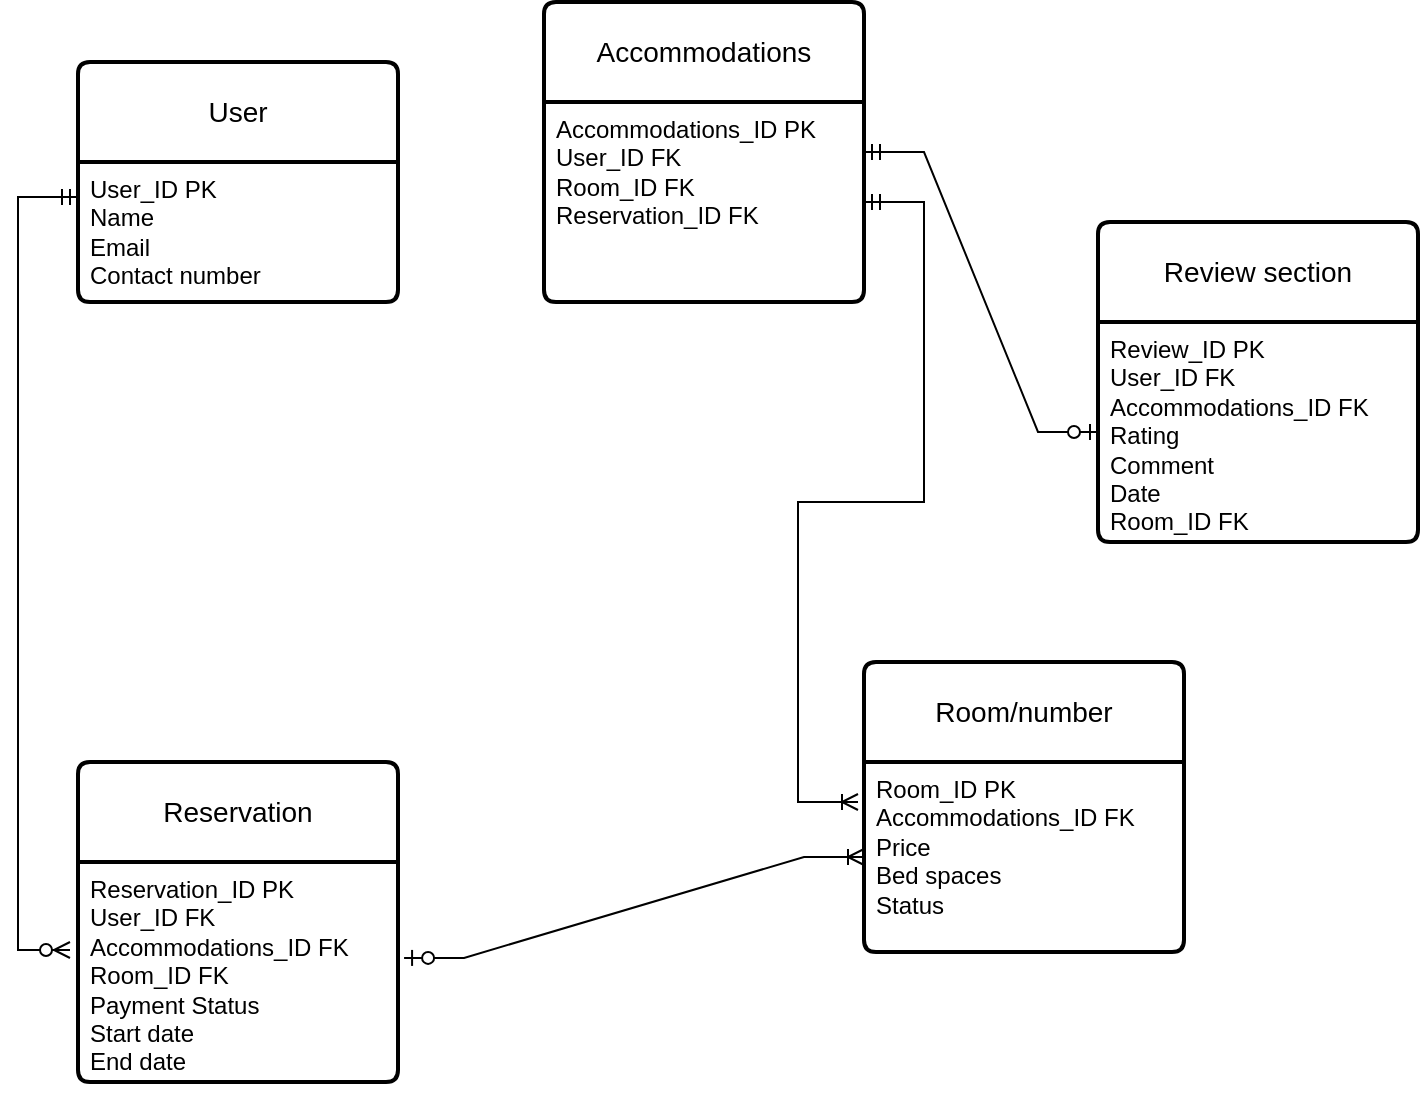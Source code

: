 <mxfile version="28.2.6">
  <diagram name="Страница — 1" id="WKN6_aHiLJ9qFVDw1uDE">
    <mxGraphModel dx="1426" dy="785" grid="1" gridSize="10" guides="1" tooltips="1" connect="1" arrows="1" fold="1" page="1" pageScale="1" pageWidth="827" pageHeight="1169" math="0" shadow="0">
      <root>
        <mxCell id="0" />
        <mxCell id="1" parent="0" />
        <mxCell id="iEVl-Ih44DvoOuaY-pbR-16" value="Room/number" style="swimlane;childLayout=stackLayout;horizontal=1;startSize=50;horizontalStack=0;rounded=1;fontSize=14;fontStyle=0;strokeWidth=2;resizeParent=0;resizeLast=1;shadow=0;dashed=0;align=center;arcSize=4;whiteSpace=wrap;html=1;" parent="1" vertex="1">
          <mxGeometry x="493" y="480" width="160" height="145" as="geometry" />
        </mxCell>
        <mxCell id="iEVl-Ih44DvoOuaY-pbR-17" value="Room_ID PK&lt;br&gt;Accommodations_ID FK&lt;br&gt;&lt;div&gt;Price&lt;/div&gt;&lt;div&gt;Bed spaces&lt;br&gt;Status&lt;/div&gt;" style="align=left;strokeColor=none;fillColor=none;spacingLeft=4;spacingRight=4;fontSize=12;verticalAlign=top;resizable=0;rotatable=0;part=1;html=1;whiteSpace=wrap;" parent="iEVl-Ih44DvoOuaY-pbR-16" vertex="1">
          <mxGeometry y="50" width="160" height="95" as="geometry" />
        </mxCell>
        <mxCell id="iEVl-Ih44DvoOuaY-pbR-20" value="Accommodations" style="swimlane;childLayout=stackLayout;horizontal=1;startSize=50;horizontalStack=0;rounded=1;fontSize=14;fontStyle=0;strokeWidth=2;resizeParent=0;resizeLast=1;shadow=0;dashed=0;align=center;arcSize=4;whiteSpace=wrap;html=1;" parent="1" vertex="1">
          <mxGeometry x="333" y="150" width="160" height="150" as="geometry" />
        </mxCell>
        <mxCell id="iEVl-Ih44DvoOuaY-pbR-21" value="Accommodations_ID PK&lt;br&gt;User_ID FK&lt;br&gt;Room_ID FK&lt;div&gt;Reservation_ID FK&lt;/div&gt;" style="align=left;strokeColor=none;fillColor=none;spacingLeft=4;spacingRight=4;fontSize=12;verticalAlign=top;resizable=0;rotatable=0;part=1;html=1;whiteSpace=wrap;" parent="iEVl-Ih44DvoOuaY-pbR-20" vertex="1">
          <mxGeometry y="50" width="160" height="100" as="geometry" />
        </mxCell>
        <mxCell id="iEVl-Ih44DvoOuaY-pbR-22" value="User" style="swimlane;childLayout=stackLayout;horizontal=1;startSize=50;horizontalStack=0;rounded=1;fontSize=14;fontStyle=0;strokeWidth=2;resizeParent=0;resizeLast=1;shadow=0;dashed=0;align=center;arcSize=4;whiteSpace=wrap;html=1;" parent="1" vertex="1">
          <mxGeometry x="100" y="180" width="160" height="120" as="geometry" />
        </mxCell>
        <mxCell id="iEVl-Ih44DvoOuaY-pbR-23" value="User_ID PK&lt;div&gt;Name&lt;br&gt;Email&lt;/div&gt;&lt;div&gt;Contact number&lt;/div&gt;" style="align=left;strokeColor=none;fillColor=none;spacingLeft=4;spacingRight=4;fontSize=12;verticalAlign=top;resizable=0;rotatable=0;part=1;html=1;whiteSpace=wrap;" parent="iEVl-Ih44DvoOuaY-pbR-22" vertex="1">
          <mxGeometry y="50" width="160" height="70" as="geometry" />
        </mxCell>
        <mxCell id="iEVl-Ih44DvoOuaY-pbR-24" value="Review section" style="swimlane;childLayout=stackLayout;horizontal=1;startSize=50;horizontalStack=0;rounded=1;fontSize=14;fontStyle=0;strokeWidth=2;resizeParent=0;resizeLast=1;shadow=0;dashed=0;align=center;arcSize=4;whiteSpace=wrap;html=1;" parent="1" vertex="1">
          <mxGeometry x="610" y="260" width="160" height="160" as="geometry" />
        </mxCell>
        <mxCell id="iEVl-Ih44DvoOuaY-pbR-25" value="Review_ID PK&lt;br&gt;User_ID FK&lt;div&gt;Accommodations_ID FK&lt;br&gt;Rating&amp;nbsp;&lt;br&gt;Comment&lt;br&gt;Date&lt;/div&gt;&lt;div&gt;Room_ID FK&lt;/div&gt;" style="align=left;strokeColor=none;fillColor=none;spacingLeft=4;spacingRight=4;fontSize=12;verticalAlign=top;resizable=0;rotatable=0;part=1;html=1;whiteSpace=wrap;" parent="iEVl-Ih44DvoOuaY-pbR-24" vertex="1">
          <mxGeometry y="50" width="160" height="110" as="geometry" />
        </mxCell>
        <mxCell id="iEVl-Ih44DvoOuaY-pbR-26" value="Reservation" style="swimlane;childLayout=stackLayout;horizontal=1;startSize=50;horizontalStack=0;rounded=1;fontSize=14;fontStyle=0;strokeWidth=2;resizeParent=0;resizeLast=1;shadow=0;dashed=0;align=center;arcSize=4;whiteSpace=wrap;html=1;" parent="1" vertex="1">
          <mxGeometry x="100" y="530" width="160" height="160" as="geometry" />
        </mxCell>
        <mxCell id="iEVl-Ih44DvoOuaY-pbR-27" value="Reservation_ID PK&lt;div&gt;User_ID FK&lt;div&gt;Accommodations_ID FK&lt;/div&gt;&lt;div&gt;Room_ID FK&lt;br&gt;Payment Status&lt;/div&gt;&lt;div&gt;Start date&lt;br&gt;End date&lt;/div&gt;&lt;div&gt;&lt;br&gt;&lt;/div&gt;&lt;/div&gt;" style="align=left;strokeColor=none;fillColor=none;spacingLeft=4;spacingRight=4;fontSize=12;verticalAlign=top;resizable=0;rotatable=0;part=1;html=1;whiteSpace=wrap;" parent="iEVl-Ih44DvoOuaY-pbR-26" vertex="1">
          <mxGeometry y="50" width="160" height="110" as="geometry" />
        </mxCell>
        <mxCell id="S5Mm4gbxJ1xamlytZk4e-1" value="" style="edgeStyle=entityRelationEdgeStyle;fontSize=12;html=1;endArrow=ERoneToMany;startArrow=ERmandOne;rounded=0;exitX=1;exitY=0.5;exitDx=0;exitDy=0;" parent="1" source="iEVl-Ih44DvoOuaY-pbR-21" edge="1">
          <mxGeometry width="100" height="100" relative="1" as="geometry">
            <mxPoint x="360" y="460" as="sourcePoint" />
            <mxPoint x="490" y="550" as="targetPoint" />
          </mxGeometry>
        </mxCell>
        <mxCell id="S5Mm4gbxJ1xamlytZk4e-2" value="" style="edgeStyle=entityRelationEdgeStyle;fontSize=12;html=1;endArrow=ERoneToMany;startArrow=ERzeroToOne;rounded=0;exitX=1.019;exitY=0.436;exitDx=0;exitDy=0;exitPerimeter=0;" parent="1" source="iEVl-Ih44DvoOuaY-pbR-27" target="iEVl-Ih44DvoOuaY-pbR-17" edge="1">
          <mxGeometry width="100" height="100" relative="1" as="geometry">
            <mxPoint x="360" y="460" as="sourcePoint" />
            <mxPoint x="460" y="360" as="targetPoint" />
          </mxGeometry>
        </mxCell>
        <mxCell id="S5Mm4gbxJ1xamlytZk4e-3" value="" style="edgeStyle=orthogonalEdgeStyle;fontSize=12;html=1;endArrow=ERzeroToMany;startArrow=ERmandOne;rounded=0;entryX=-0.025;entryY=0.4;entryDx=0;entryDy=0;exitX=0;exitY=0.25;exitDx=0;exitDy=0;entryPerimeter=0;" parent="1" source="iEVl-Ih44DvoOuaY-pbR-23" target="iEVl-Ih44DvoOuaY-pbR-27" edge="1">
          <mxGeometry width="100" height="100" relative="1" as="geometry">
            <mxPoint x="20" y="190" as="sourcePoint" />
            <mxPoint x="50" y="635" as="targetPoint" />
            <Array as="points">
              <mxPoint x="70" y="248" />
              <mxPoint x="70" y="624" />
            </Array>
          </mxGeometry>
        </mxCell>
        <mxCell id="S5Mm4gbxJ1xamlytZk4e-4" value="" style="edgeStyle=entityRelationEdgeStyle;fontSize=12;html=1;endArrow=ERzeroToOne;startArrow=ERmandOne;rounded=0;exitX=1;exitY=0.25;exitDx=0;exitDy=0;entryX=0;entryY=0.5;entryDx=0;entryDy=0;" parent="1" source="iEVl-Ih44DvoOuaY-pbR-21" target="iEVl-Ih44DvoOuaY-pbR-25" edge="1">
          <mxGeometry width="100" height="100" relative="1" as="geometry">
            <mxPoint x="360" y="460" as="sourcePoint" />
            <mxPoint x="460" y="360" as="targetPoint" />
          </mxGeometry>
        </mxCell>
      </root>
    </mxGraphModel>
  </diagram>
</mxfile>
